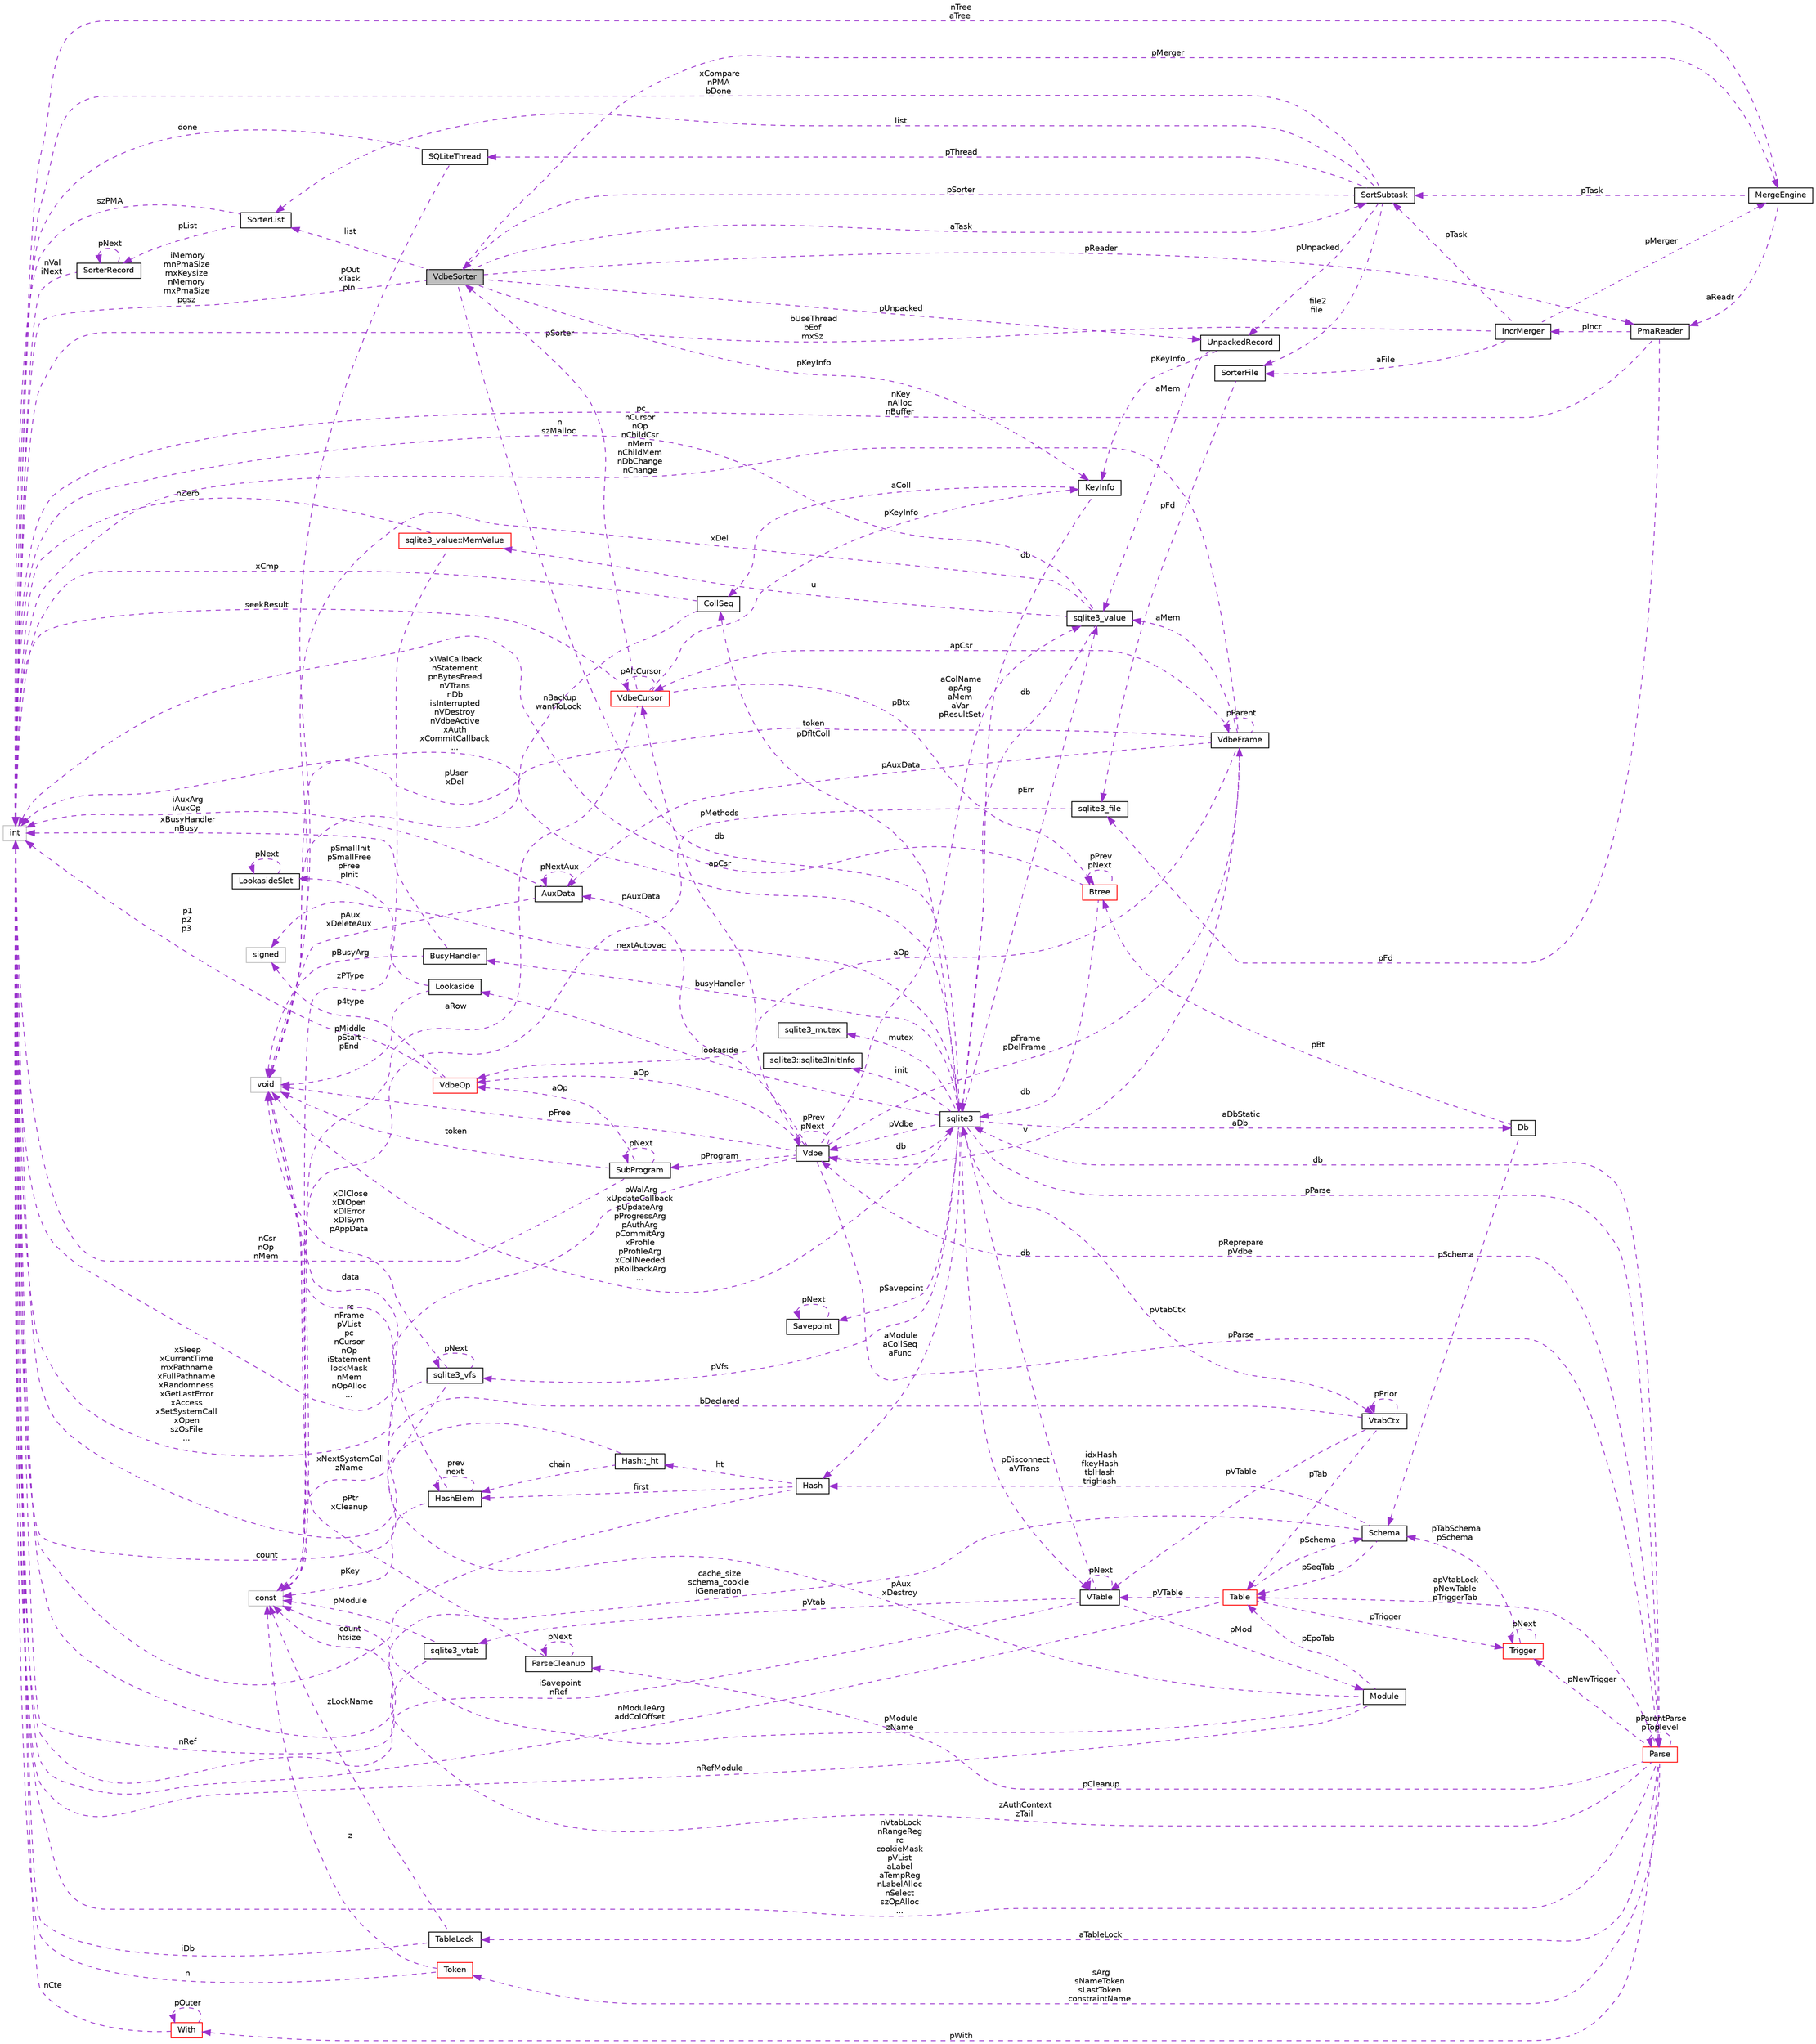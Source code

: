 digraph "VdbeSorter"
{
 // LATEX_PDF_SIZE
  edge [fontname="Helvetica",fontsize="10",labelfontname="Helvetica",labelfontsize="10"];
  node [fontname="Helvetica",fontsize="10",shape=record];
  rankdir="LR";
  Node1 [label="VdbeSorter",height=0.2,width=0.4,color="black", fillcolor="grey75", style="filled", fontcolor="black",tooltip=" "];
  Node2 -> Node1 [dir="back",color="darkorchid3",fontsize="10",style="dashed",label=" list" ,fontname="Helvetica"];
  Node2 [label="SorterList",height=0.2,width=0.4,color="black", fillcolor="white", style="filled",URL="$structSorterList.html",tooltip=" "];
  Node3 -> Node2 [dir="back",color="darkorchid3",fontsize="10",style="dashed",label=" pList" ,fontname="Helvetica"];
  Node3 [label="SorterRecord",height=0.2,width=0.4,color="black", fillcolor="white", style="filled",URL="$structSorterRecord.html",tooltip=" "];
  Node3 -> Node3 [dir="back",color="darkorchid3",fontsize="10",style="dashed",label=" pNext" ,fontname="Helvetica"];
  Node4 -> Node3 [dir="back",color="darkorchid3",fontsize="10",style="dashed",label=" nVal\niNext" ,fontname="Helvetica"];
  Node4 [label="int",height=0.2,width=0.4,color="grey75", fillcolor="white", style="filled",tooltip=" "];
  Node4 -> Node2 [dir="back",color="darkorchid3",fontsize="10",style="dashed",label=" szPMA" ,fontname="Helvetica"];
  Node5 -> Node1 [dir="back",color="darkorchid3",fontsize="10",style="dashed",label=" db" ,fontname="Helvetica"];
  Node5 [label="sqlite3",height=0.2,width=0.4,color="black", fillcolor="white", style="filled",URL="$structsqlite3.html",tooltip=" "];
  Node6 -> Node5 [dir="back",color="darkorchid3",fontsize="10",style="dashed",label=" pVdbe" ,fontname="Helvetica"];
  Node6 [label="Vdbe",height=0.2,width=0.4,color="black", fillcolor="white", style="filled",URL="$structVdbe.html",tooltip=" "];
  Node6 -> Node6 [dir="back",color="darkorchid3",fontsize="10",style="dashed",label=" pPrev\npNext" ,fontname="Helvetica"];
  Node5 -> Node6 [dir="back",color="darkorchid3",fontsize="10",style="dashed",label=" db" ,fontname="Helvetica"];
  Node7 -> Node6 [dir="back",color="darkorchid3",fontsize="10",style="dashed",label=" pFree" ,fontname="Helvetica"];
  Node7 [label="void",height=0.2,width=0.4,color="grey75", fillcolor="white", style="filled",tooltip=" "];
  Node8 -> Node6 [dir="back",color="darkorchid3",fontsize="10",style="dashed",label=" aColName\napArg\naMem\naVar\npResultSet" ,fontname="Helvetica"];
  Node8 [label="sqlite3_value",height=0.2,width=0.4,color="black", fillcolor="white", style="filled",URL="$structsqlite3__value.html",tooltip=" "];
  Node5 -> Node8 [dir="back",color="darkorchid3",fontsize="10",style="dashed",label=" db" ,fontname="Helvetica"];
  Node7 -> Node8 [dir="back",color="darkorchid3",fontsize="10",style="dashed",label=" xDel" ,fontname="Helvetica"];
  Node9 -> Node8 [dir="back",color="darkorchid3",fontsize="10",style="dashed",label=" u" ,fontname="Helvetica"];
  Node9 [label="sqlite3_value::MemValue",height=0.2,width=0.4,color="red", fillcolor="white", style="filled",URL="$unionsqlite3__value_1_1MemValue.html",tooltip=" "];
  Node4 -> Node9 [dir="back",color="darkorchid3",fontsize="10",style="dashed",label=" nZero" ,fontname="Helvetica"];
  Node10 -> Node9 [dir="back",color="darkorchid3",fontsize="10",style="dashed",label=" zPType" ,fontname="Helvetica"];
  Node10 [label="const",height=0.2,width=0.4,color="grey75", fillcolor="white", style="filled",tooltip=" "];
  Node4 -> Node8 [dir="back",color="darkorchid3",fontsize="10",style="dashed",label=" n\nszMalloc" ,fontname="Helvetica"];
  Node13 -> Node6 [dir="back",color="darkorchid3",fontsize="10",style="dashed",label=" pFrame\npDelFrame" ,fontname="Helvetica"];
  Node13 [label="VdbeFrame",height=0.2,width=0.4,color="black", fillcolor="white", style="filled",URL="$structVdbeFrame.html",tooltip=" "];
  Node6 -> Node13 [dir="back",color="darkorchid3",fontsize="10",style="dashed",label=" v" ,fontname="Helvetica"];
  Node7 -> Node13 [dir="back",color="darkorchid3",fontsize="10",style="dashed",label=" token" ,fontname="Helvetica"];
  Node8 -> Node13 [dir="back",color="darkorchid3",fontsize="10",style="dashed",label=" aMem" ,fontname="Helvetica"];
  Node13 -> Node13 [dir="back",color="darkorchid3",fontsize="10",style="dashed",label=" pParent" ,fontname="Helvetica"];
  Node4 -> Node13 [dir="back",color="darkorchid3",fontsize="10",style="dashed",label=" pc\nnCursor\nnOp\nnChildCsr\nnMem\nnChildMem\nnDbChange\nnChange" ,fontname="Helvetica"];
  Node14 -> Node13 [dir="back",color="darkorchid3",fontsize="10",style="dashed",label=" pAuxData" ,fontname="Helvetica"];
  Node14 [label="AuxData",height=0.2,width=0.4,color="black", fillcolor="white", style="filled",URL="$structAuxData.html",tooltip=" "];
  Node7 -> Node14 [dir="back",color="darkorchid3",fontsize="10",style="dashed",label=" pAux\nxDeleteAux" ,fontname="Helvetica"];
  Node4 -> Node14 [dir="back",color="darkorchid3",fontsize="10",style="dashed",label=" iAuxArg\niAuxOp" ,fontname="Helvetica"];
  Node14 -> Node14 [dir="back",color="darkorchid3",fontsize="10",style="dashed",label=" pNextAux" ,fontname="Helvetica"];
  Node15 -> Node13 [dir="back",color="darkorchid3",fontsize="10",style="dashed",label=" apCsr" ,fontname="Helvetica"];
  Node15 [label="VdbeCursor",height=0.2,width=0.4,color="red", fillcolor="white", style="filled",URL="$structVdbeCursor.html",tooltip=" "];
  Node4 -> Node15 [dir="back",color="darkorchid3",fontsize="10",style="dashed",label=" seekResult" ,fontname="Helvetica"];
  Node15 -> Node15 [dir="back",color="darkorchid3",fontsize="10",style="dashed",label=" pAltCursor" ,fontname="Helvetica"];
  Node34 -> Node15 [dir="back",color="darkorchid3",fontsize="10",style="dashed",label=" pKeyInfo" ,fontname="Helvetica"];
  Node34 [label="KeyInfo",height=0.2,width=0.4,color="black", fillcolor="white", style="filled",URL="$structKeyInfo.html",tooltip=" "];
  Node5 -> Node34 [dir="back",color="darkorchid3",fontsize="10",style="dashed",label=" db" ,fontname="Helvetica"];
  Node35 -> Node34 [dir="back",color="darkorchid3",fontsize="10",style="dashed",label=" aColl" ,fontname="Helvetica"];
  Node35 [label="CollSeq",height=0.2,width=0.4,color="black", fillcolor="white", style="filled",URL="$structCollSeq.html",tooltip=" "];
  Node7 -> Node35 [dir="back",color="darkorchid3",fontsize="10",style="dashed",label=" pUser\nxDel" ,fontname="Helvetica"];
  Node4 -> Node35 [dir="back",color="darkorchid3",fontsize="10",style="dashed",label=" xCmp" ,fontname="Helvetica"];
  Node1 -> Node15 [dir="back",color="darkorchid3",fontsize="10",style="dashed",label=" pSorter" ,fontname="Helvetica"];
  Node22 -> Node15 [dir="back",color="darkorchid3",fontsize="10",style="dashed",label=" pBtx" ,fontname="Helvetica"];
  Node22 [label="Btree",height=0.2,width=0.4,color="red", fillcolor="white", style="filled",URL="$structBtree.html",tooltip=" "];
  Node5 -> Node22 [dir="back",color="darkorchid3",fontsize="10",style="dashed",label=" db" ,fontname="Helvetica"];
  Node4 -> Node22 [dir="back",color="darkorchid3",fontsize="10",style="dashed",label=" nBackup\nwantToLock" ,fontname="Helvetica"];
  Node22 -> Node22 [dir="back",color="darkorchid3",fontsize="10",style="dashed",label=" pPrev\npNext" ,fontname="Helvetica"];
  Node10 -> Node15 [dir="back",color="darkorchid3",fontsize="10",style="dashed",label=" aRow" ,fontname="Helvetica"];
  Node38 -> Node13 [dir="back",color="darkorchid3",fontsize="10",style="dashed",label=" aOp" ,fontname="Helvetica"];
  Node38 [label="VdbeOp",height=0.2,width=0.4,color="red", fillcolor="white", style="filled",URL="$structVdbeOp.html",tooltip=" "];
  Node4 -> Node38 [dir="back",color="darkorchid3",fontsize="10",style="dashed",label=" p1\np2\np3" ,fontname="Helvetica"];
  Node71 -> Node38 [dir="back",color="darkorchid3",fontsize="10",style="dashed",label=" p4type" ,fontname="Helvetica"];
  Node71 [label="signed",height=0.2,width=0.4,color="grey75", fillcolor="white", style="filled",tooltip=" "];
  Node4 -> Node6 [dir="back",color="darkorchid3",fontsize="10",style="dashed",label=" rc\nnFrame\npVList\npc\nnCursor\nnOp\niStatement\nlockMask\nnMem\nnOpAlloc\n..." ,fontname="Helvetica"];
  Node14 -> Node6 [dir="back",color="darkorchid3",fontsize="10",style="dashed",label=" pAuxData" ,fontname="Helvetica"];
  Node69 -> Node6 [dir="back",color="darkorchid3",fontsize="10",style="dashed",label=" pProgram" ,fontname="Helvetica"];
  Node69 [label="SubProgram",height=0.2,width=0.4,color="black", fillcolor="white", style="filled",URL="$structSubProgram.html",tooltip=" "];
  Node7 -> Node69 [dir="back",color="darkorchid3",fontsize="10",style="dashed",label=" token" ,fontname="Helvetica"];
  Node4 -> Node69 [dir="back",color="darkorchid3",fontsize="10",style="dashed",label=" nCsr\nnOp\nnMem" ,fontname="Helvetica"];
  Node69 -> Node69 [dir="back",color="darkorchid3",fontsize="10",style="dashed",label=" pNext" ,fontname="Helvetica"];
  Node38 -> Node69 [dir="back",color="darkorchid3",fontsize="10",style="dashed",label=" aOp" ,fontname="Helvetica"];
  Node15 -> Node6 [dir="back",color="darkorchid3",fontsize="10",style="dashed",label=" apCsr" ,fontname="Helvetica"];
  Node72 -> Node6 [dir="back",color="darkorchid3",fontsize="10",style="dashed",label=" pParse" ,fontname="Helvetica"];
  Node72 [label="Parse",height=0.2,width=0.4,color="red", fillcolor="white", style="filled",URL="$structParse.html",tooltip=" "];
  Node6 -> Node72 [dir="back",color="darkorchid3",fontsize="10",style="dashed",label=" pReprepare\npVdbe" ,fontname="Helvetica"];
  Node5 -> Node72 [dir="back",color="darkorchid3",fontsize="10",style="dashed",label=" db" ,fontname="Helvetica"];
  Node73 -> Node72 [dir="back",color="darkorchid3",fontsize="10",style="dashed",label=" pCleanup" ,fontname="Helvetica"];
  Node73 [label="ParseCleanup",height=0.2,width=0.4,color="black", fillcolor="white", style="filled",URL="$structParseCleanup.html",tooltip=" "];
  Node73 -> Node73 [dir="back",color="darkorchid3",fontsize="10",style="dashed",label=" pNext" ,fontname="Helvetica"];
  Node7 -> Node73 [dir="back",color="darkorchid3",fontsize="10",style="dashed",label=" pPtr\nxCleanup" ,fontname="Helvetica"];
  Node74 -> Node72 [dir="back",color="darkorchid3",fontsize="10",style="dashed",label=" aTableLock" ,fontname="Helvetica"];
  Node74 [label="TableLock",height=0.2,width=0.4,color="black", fillcolor="white", style="filled",URL="$structTableLock.html",tooltip=" "];
  Node4 -> Node74 [dir="back",color="darkorchid3",fontsize="10",style="dashed",label=" iDb" ,fontname="Helvetica"];
  Node10 -> Node74 [dir="back",color="darkorchid3",fontsize="10",style="dashed",label=" zLockName" ,fontname="Helvetica"];
  Node75 -> Node72 [dir="back",color="darkorchid3",fontsize="10",style="dashed",label=" sArg\nsNameToken\nsLastToken\nconstraintName" ,fontname="Helvetica"];
  Node75 [label="Token",height=0.2,width=0.4,color="red", fillcolor="white", style="filled",URL="$classToken.html",tooltip=" "];
  Node4 -> Node75 [dir="back",color="darkorchid3",fontsize="10",style="dashed",label=" n" ,fontname="Helvetica"];
  Node10 -> Node75 [dir="back",color="darkorchid3",fontsize="10",style="dashed",label=" z" ,fontname="Helvetica"];
  Node55 -> Node72 [dir="back",color="darkorchid3",fontsize="10",style="dashed",label=" pWith" ,fontname="Helvetica"];
  Node55 [label="With",height=0.2,width=0.4,color="red", fillcolor="white", style="filled",URL="$structWith.html",tooltip=" "];
  Node55 -> Node55 [dir="back",color="darkorchid3",fontsize="10",style="dashed",label=" pOuter" ,fontname="Helvetica"];
  Node4 -> Node55 [dir="back",color="darkorchid3",fontsize="10",style="dashed",label=" nCte" ,fontname="Helvetica"];
  Node4 -> Node72 [dir="back",color="darkorchid3",fontsize="10",style="dashed",label=" nVtabLock\nnRangeReg\nrc\ncookieMask\npVList\naLabel\naTempReg\nnLabelAlloc\nnSelect\nszOpAlloc\n..." ,fontname="Helvetica"];
  Node42 -> Node72 [dir="back",color="darkorchid3",fontsize="10",style="dashed",label=" apVtabLock\npNewTable\npTriggerTab" ,fontname="Helvetica"];
  Node42 [label="Table",height=0.2,width=0.4,color="red", fillcolor="white", style="filled",URL="$structTable.html",tooltip=" "];
  Node43 -> Node42 [dir="back",color="darkorchid3",fontsize="10",style="dashed",label=" pSchema" ,fontname="Helvetica"];
  Node43 [label="Schema",height=0.2,width=0.4,color="black", fillcolor="white", style="filled",URL="$structSchema.html",tooltip=" "];
  Node4 -> Node43 [dir="back",color="darkorchid3",fontsize="10",style="dashed",label=" cache_size\nschema_cookie\niGeneration" ,fontname="Helvetica"];
  Node42 -> Node43 [dir="back",color="darkorchid3",fontsize="10",style="dashed",label=" pSeqTab" ,fontname="Helvetica"];
  Node44 -> Node43 [dir="back",color="darkorchid3",fontsize="10",style="dashed",label=" idxHash\nfkeyHash\ntblHash\ntrigHash" ,fontname="Helvetica"];
  Node44 [label="Hash",height=0.2,width=0.4,color="black", fillcolor="white", style="filled",URL="$structHash.html",tooltip=" "];
  Node45 -> Node44 [dir="back",color="darkorchid3",fontsize="10",style="dashed",label=" ht" ,fontname="Helvetica"];
  Node45 [label="Hash::_ht",height=0.2,width=0.4,color="black", fillcolor="white", style="filled",URL="$structHash_1_1__ht.html",tooltip=" "];
  Node4 -> Node45 [dir="back",color="darkorchid3",fontsize="10",style="dashed",label=" count" ,fontname="Helvetica"];
  Node46 -> Node45 [dir="back",color="darkorchid3",fontsize="10",style="dashed",label=" chain" ,fontname="Helvetica"];
  Node46 [label="HashElem",height=0.2,width=0.4,color="black", fillcolor="white", style="filled",URL="$structHashElem.html",tooltip=" "];
  Node7 -> Node46 [dir="back",color="darkorchid3",fontsize="10",style="dashed",label=" data" ,fontname="Helvetica"];
  Node46 -> Node46 [dir="back",color="darkorchid3",fontsize="10",style="dashed",label=" prev\nnext" ,fontname="Helvetica"];
  Node10 -> Node46 [dir="back",color="darkorchid3",fontsize="10",style="dashed",label=" pKey" ,fontname="Helvetica"];
  Node4 -> Node44 [dir="back",color="darkorchid3",fontsize="10",style="dashed",label=" count\nhtsize" ,fontname="Helvetica"];
  Node46 -> Node44 [dir="back",color="darkorchid3",fontsize="10",style="dashed",label=" first" ,fontname="Helvetica"];
  Node40 -> Node42 [dir="back",color="darkorchid3",fontsize="10",style="dashed",label=" pVTable" ,fontname="Helvetica"];
  Node40 [label="VTable",height=0.2,width=0.4,color="black", fillcolor="white", style="filled",URL="$structVTable.html",tooltip=" "];
  Node5 -> Node40 [dir="back",color="darkorchid3",fontsize="10",style="dashed",label=" db" ,fontname="Helvetica"];
  Node40 -> Node40 [dir="back",color="darkorchid3",fontsize="10",style="dashed",label=" pNext" ,fontname="Helvetica"];
  Node4 -> Node40 [dir="back",color="darkorchid3",fontsize="10",style="dashed",label=" iSavepoint\nnRef" ,fontname="Helvetica"];
  Node41 -> Node40 [dir="back",color="darkorchid3",fontsize="10",style="dashed",label=" pMod" ,fontname="Helvetica"];
  Node41 [label="Module",height=0.2,width=0.4,color="black", fillcolor="white", style="filled",URL="$structModule.html",tooltip=" "];
  Node7 -> Node41 [dir="back",color="darkorchid3",fontsize="10",style="dashed",label=" pAux\nxDestroy" ,fontname="Helvetica"];
  Node4 -> Node41 [dir="back",color="darkorchid3",fontsize="10",style="dashed",label=" nRefModule" ,fontname="Helvetica"];
  Node42 -> Node41 [dir="back",color="darkorchid3",fontsize="10",style="dashed",label=" pEpoTab" ,fontname="Helvetica"];
  Node10 -> Node41 [dir="back",color="darkorchid3",fontsize="10",style="dashed",label=" pModule\nzName" ,fontname="Helvetica"];
  Node37 -> Node40 [dir="back",color="darkorchid3",fontsize="10",style="dashed",label=" pVtab" ,fontname="Helvetica"];
  Node37 [label="sqlite3_vtab",height=0.2,width=0.4,color="black", fillcolor="white", style="filled",URL="$structsqlite3__vtab.html",tooltip=" "];
  Node4 -> Node37 [dir="back",color="darkorchid3",fontsize="10",style="dashed",label=" nRef" ,fontname="Helvetica"];
  Node10 -> Node37 [dir="back",color="darkorchid3",fontsize="10",style="dashed",label=" pModule" ,fontname="Helvetica"];
  Node4 -> Node42 [dir="back",color="darkorchid3",fontsize="10",style="dashed",label=" nModuleArg\naddColOffset" ,fontname="Helvetica"];
  Node66 -> Node42 [dir="back",color="darkorchid3",fontsize="10",style="dashed",label=" pTrigger" ,fontname="Helvetica"];
  Node66 [label="Trigger",height=0.2,width=0.4,color="red", fillcolor="white", style="filled",URL="$structTrigger.html",tooltip=" "];
  Node43 -> Node66 [dir="back",color="darkorchid3",fontsize="10",style="dashed",label=" pTabSchema\npSchema" ,fontname="Helvetica"];
  Node66 -> Node66 [dir="back",color="darkorchid3",fontsize="10",style="dashed",label=" pNext" ,fontname="Helvetica"];
  Node66 -> Node72 [dir="back",color="darkorchid3",fontsize="10",style="dashed",label=" pNewTrigger" ,fontname="Helvetica"];
  Node10 -> Node72 [dir="back",color="darkorchid3",fontsize="10",style="dashed",label=" zAuthContext\nzTail" ,fontname="Helvetica"];
  Node72 -> Node72 [dir="back",color="darkorchid3",fontsize="10",style="dashed",label=" pParentParse\npToplevel" ,fontname="Helvetica"];
  Node38 -> Node6 [dir="back",color="darkorchid3",fontsize="10",style="dashed",label=" aOp" ,fontname="Helvetica"];
  Node93 -> Node5 [dir="back",color="darkorchid3",fontsize="10",style="dashed",label=" pSavepoint" ,fontname="Helvetica"];
  Node93 [label="Savepoint",height=0.2,width=0.4,color="black", fillcolor="white", style="filled",URL="$structSavepoint.html",tooltip=" "];
  Node93 -> Node93 [dir="back",color="darkorchid3",fontsize="10",style="dashed",label=" pNext" ,fontname="Helvetica"];
  Node7 -> Node5 [dir="back",color="darkorchid3",fontsize="10",style="dashed",label=" pWalArg\nxUpdateCallback\npUpdateArg\npProgressArg\npAuthArg\npCommitArg\nxProfile\npProfileArg\nxCollNeeded\npRollbackArg\n..." ,fontname="Helvetica"];
  Node94 -> Node5 [dir="back",color="darkorchid3",fontsize="10",style="dashed",label=" lookaside" ,fontname="Helvetica"];
  Node94 [label="Lookaside",height=0.2,width=0.4,color="black", fillcolor="white", style="filled",URL="$structLookaside.html",tooltip=" "];
  Node7 -> Node94 [dir="back",color="darkorchid3",fontsize="10",style="dashed",label=" pMiddle\npStart\npEnd" ,fontname="Helvetica"];
  Node95 -> Node94 [dir="back",color="darkorchid3",fontsize="10",style="dashed",label=" pSmallInit\npSmallFree\npFree\npInit" ,fontname="Helvetica"];
  Node95 [label="LookasideSlot",height=0.2,width=0.4,color="black", fillcolor="white", style="filled",URL="$structLookasideSlot.html",tooltip=" "];
  Node95 -> Node95 [dir="back",color="darkorchid3",fontsize="10",style="dashed",label=" pNext" ,fontname="Helvetica"];
  Node8 -> Node5 [dir="back",color="darkorchid3",fontsize="10",style="dashed",label=" pErr" ,fontname="Helvetica"];
  Node20 -> Node5 [dir="back",color="darkorchid3",fontsize="10",style="dashed",label=" mutex" ,fontname="Helvetica"];
  Node20 [label="sqlite3_mutex",height=0.2,width=0.4,color="black", fillcolor="white", style="filled",URL="$structsqlite3__mutex.html",tooltip=" "];
  Node30 -> Node5 [dir="back",color="darkorchid3",fontsize="10",style="dashed",label=" pVfs" ,fontname="Helvetica"];
  Node30 [label="sqlite3_vfs",height=0.2,width=0.4,color="black", fillcolor="white", style="filled",URL="$structsqlite3__vfs.html",tooltip=" "];
  Node7 -> Node30 [dir="back",color="darkorchid3",fontsize="10",style="dashed",label=" xDlClose\nxDlOpen\nxDlError\nxDlSym\npAppData" ,fontname="Helvetica"];
  Node30 -> Node30 [dir="back",color="darkorchid3",fontsize="10",style="dashed",label=" pNext" ,fontname="Helvetica"];
  Node4 -> Node30 [dir="back",color="darkorchid3",fontsize="10",style="dashed",label=" xSleep\nxCurrentTime\nmxPathname\nxFullPathname\nxRandomness\nxGetLastError\nxAccess\nxSetSystemCall\nxOpen\nszOsFile\n..." ,fontname="Helvetica"];
  Node10 -> Node30 [dir="back",color="darkorchid3",fontsize="10",style="dashed",label=" xNextSystemCall\nzName" ,fontname="Helvetica"];
  Node96 -> Node5 [dir="back",color="darkorchid3",fontsize="10",style="dashed",label=" init" ,fontname="Helvetica"];
  Node96 [label="sqlite3::sqlite3InitInfo",height=0.2,width=0.4,color="black", fillcolor="white", style="filled",URL="$structsqlite3_1_1sqlite3InitInfo.html",tooltip=" "];
  Node97 -> Node5 [dir="back",color="darkorchid3",fontsize="10",style="dashed",label=" busyHandler" ,fontname="Helvetica"];
  Node97 [label="BusyHandler",height=0.2,width=0.4,color="black", fillcolor="white", style="filled",URL="$structBusyHandler.html",tooltip=" "];
  Node7 -> Node97 [dir="back",color="darkorchid3",fontsize="10",style="dashed",label=" pBusyArg" ,fontname="Helvetica"];
  Node4 -> Node97 [dir="back",color="darkorchid3",fontsize="10",style="dashed",label=" xBusyHandler\nnBusy" ,fontname="Helvetica"];
  Node98 -> Node5 [dir="back",color="darkorchid3",fontsize="10",style="dashed",label=" pVtabCtx" ,fontname="Helvetica"];
  Node98 [label="VtabCtx",height=0.2,width=0.4,color="black", fillcolor="white", style="filled",URL="$structVtabCtx.html",tooltip=" "];
  Node98 -> Node98 [dir="back",color="darkorchid3",fontsize="10",style="dashed",label=" pPrior" ,fontname="Helvetica"];
  Node4 -> Node98 [dir="back",color="darkorchid3",fontsize="10",style="dashed",label=" bDeclared" ,fontname="Helvetica"];
  Node40 -> Node98 [dir="back",color="darkorchid3",fontsize="10",style="dashed",label=" pVTable" ,fontname="Helvetica"];
  Node42 -> Node98 [dir="back",color="darkorchid3",fontsize="10",style="dashed",label=" pTab" ,fontname="Helvetica"];
  Node35 -> Node5 [dir="back",color="darkorchid3",fontsize="10",style="dashed",label=" pDfltColl" ,fontname="Helvetica"];
  Node40 -> Node5 [dir="back",color="darkorchid3",fontsize="10",style="dashed",label=" pDisconnect\naVTrans" ,fontname="Helvetica"];
  Node4 -> Node5 [dir="back",color="darkorchid3",fontsize="10",style="dashed",label=" xWalCallback\nnStatement\npnBytesFreed\nnVTrans\nnDb\nisInterrupted\nnVDestroy\nnVdbeActive\nxAuth\nxCommitCallback\n..." ,fontname="Helvetica"];
  Node71 -> Node5 [dir="back",color="darkorchid3",fontsize="10",style="dashed",label=" nextAutovac" ,fontname="Helvetica"];
  Node99 -> Node5 [dir="back",color="darkorchid3",fontsize="10",style="dashed",label=" aDbStatic\naDb" ,fontname="Helvetica"];
  Node99 [label="Db",height=0.2,width=0.4,color="black", fillcolor="white", style="filled",URL="$structDb.html",tooltip=" "];
  Node43 -> Node99 [dir="back",color="darkorchid3",fontsize="10",style="dashed",label=" pSchema" ,fontname="Helvetica"];
  Node22 -> Node99 [dir="back",color="darkorchid3",fontsize="10",style="dashed",label=" pBt" ,fontname="Helvetica"];
  Node44 -> Node5 [dir="back",color="darkorchid3",fontsize="10",style="dashed",label=" aModule\naCollSeq\naFunc" ,fontname="Helvetica"];
  Node72 -> Node5 [dir="back",color="darkorchid3",fontsize="10",style="dashed",label=" pParse" ,fontname="Helvetica"];
  Node100 -> Node1 [dir="back",color="darkorchid3",fontsize="10",style="dashed",label=" pMerger" ,fontname="Helvetica"];
  Node100 [label="MergeEngine",height=0.2,width=0.4,color="black", fillcolor="white", style="filled",URL="$structMergeEngine.html",tooltip=" "];
  Node101 -> Node100 [dir="back",color="darkorchid3",fontsize="10",style="dashed",label=" aReadr" ,fontname="Helvetica"];
  Node101 [label="PmaReader",height=0.2,width=0.4,color="black", fillcolor="white", style="filled",URL="$structPmaReader.html",tooltip=" "];
  Node29 -> Node101 [dir="back",color="darkorchid3",fontsize="10",style="dashed",label=" pFd" ,fontname="Helvetica"];
  Node29 [label="sqlite3_file",height=0.2,width=0.4,color="black", fillcolor="white", style="filled",URL="$structsqlite3__file.html",tooltip=" "];
  Node10 -> Node29 [dir="back",color="darkorchid3",fontsize="10",style="dashed",label=" pMethods" ,fontname="Helvetica"];
  Node4 -> Node101 [dir="back",color="darkorchid3",fontsize="10",style="dashed",label=" nKey\nnAlloc\nnBuffer" ,fontname="Helvetica"];
  Node102 -> Node101 [dir="back",color="darkorchid3",fontsize="10",style="dashed",label=" pIncr" ,fontname="Helvetica"];
  Node102 [label="IncrMerger",height=0.2,width=0.4,color="black", fillcolor="white", style="filled",URL="$structIncrMerger.html",tooltip=" "];
  Node100 -> Node102 [dir="back",color="darkorchid3",fontsize="10",style="dashed",label=" pMerger" ,fontname="Helvetica"];
  Node4 -> Node102 [dir="back",color="darkorchid3",fontsize="10",style="dashed",label=" bUseThread\nbEof\nmxSz" ,fontname="Helvetica"];
  Node103 -> Node102 [dir="back",color="darkorchid3",fontsize="10",style="dashed",label=" aFile" ,fontname="Helvetica"];
  Node103 [label="SorterFile",height=0.2,width=0.4,color="black", fillcolor="white", style="filled",URL="$structSorterFile.html",tooltip=" "];
  Node29 -> Node103 [dir="back",color="darkorchid3",fontsize="10",style="dashed",label=" pFd" ,fontname="Helvetica"];
  Node104 -> Node102 [dir="back",color="darkorchid3",fontsize="10",style="dashed",label=" pTask" ,fontname="Helvetica"];
  Node104 [label="SortSubtask",height=0.2,width=0.4,color="black", fillcolor="white", style="filled",URL="$structSortSubtask.html",tooltip=" "];
  Node2 -> Node104 [dir="back",color="darkorchid3",fontsize="10",style="dashed",label=" list" ,fontname="Helvetica"];
  Node4 -> Node104 [dir="back",color="darkorchid3",fontsize="10",style="dashed",label=" xCompare\nnPMA\nbDone" ,fontname="Helvetica"];
  Node1 -> Node104 [dir="back",color="darkorchid3",fontsize="10",style="dashed",label=" pSorter" ,fontname="Helvetica"];
  Node105 -> Node104 [dir="back",color="darkorchid3",fontsize="10",style="dashed",label=" pThread" ,fontname="Helvetica"];
  Node105 [label="SQLiteThread",height=0.2,width=0.4,color="black", fillcolor="white", style="filled",URL="$structSQLiteThread.html",tooltip=" "];
  Node7 -> Node105 [dir="back",color="darkorchid3",fontsize="10",style="dashed",label=" pOut\nxTask\npIn" ,fontname="Helvetica"];
  Node4 -> Node105 [dir="back",color="darkorchid3",fontsize="10",style="dashed",label=" done" ,fontname="Helvetica"];
  Node106 -> Node104 [dir="back",color="darkorchid3",fontsize="10",style="dashed",label=" pUnpacked" ,fontname="Helvetica"];
  Node106 [label="UnpackedRecord",height=0.2,width=0.4,color="black", fillcolor="white", style="filled",URL="$structUnpackedRecord.html",tooltip=" "];
  Node8 -> Node106 [dir="back",color="darkorchid3",fontsize="10",style="dashed",label=" aMem" ,fontname="Helvetica"];
  Node34 -> Node106 [dir="back",color="darkorchid3",fontsize="10",style="dashed",label=" pKeyInfo" ,fontname="Helvetica"];
  Node103 -> Node104 [dir="back",color="darkorchid3",fontsize="10",style="dashed",label=" file2\nfile" ,fontname="Helvetica"];
  Node4 -> Node100 [dir="back",color="darkorchid3",fontsize="10",style="dashed",label=" nTree\naTree" ,fontname="Helvetica"];
  Node104 -> Node100 [dir="back",color="darkorchid3",fontsize="10",style="dashed",label=" pTask" ,fontname="Helvetica"];
  Node101 -> Node1 [dir="back",color="darkorchid3",fontsize="10",style="dashed",label=" pReader" ,fontname="Helvetica"];
  Node4 -> Node1 [dir="back",color="darkorchid3",fontsize="10",style="dashed",label=" iMemory\nmnPmaSize\nmxKeysize\nnMemory\nmxPmaSize\npgsz" ,fontname="Helvetica"];
  Node34 -> Node1 [dir="back",color="darkorchid3",fontsize="10",style="dashed",label=" pKeyInfo" ,fontname="Helvetica"];
  Node106 -> Node1 [dir="back",color="darkorchid3",fontsize="10",style="dashed",label=" pUnpacked" ,fontname="Helvetica"];
  Node104 -> Node1 [dir="back",color="darkorchid3",fontsize="10",style="dashed",label=" aTask" ,fontname="Helvetica"];
}
